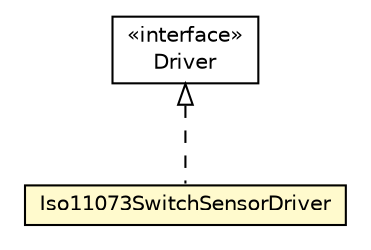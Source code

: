 #!/usr/local/bin/dot
#
# Class diagram 
# Generated by UMLGraph version R5_6-24-gf6e263 (http://www.umlgraph.org/)
#

digraph G {
	edge [fontname="Helvetica",fontsize=10,labelfontname="Helvetica",labelfontsize=10];
	node [fontname="Helvetica",fontsize=10,shape=plaintext];
	nodesep=0.25;
	ranksep=0.5;
	// org.universAAL.lddi.exporter.activityhub.driver.Iso11073SwitchSensorDriver
	c200327 [label=<<table title="org.universAAL.lddi.exporter.activityhub.driver.Iso11073SwitchSensorDriver" border="0" cellborder="1" cellspacing="0" cellpadding="2" port="p" bgcolor="lemonChiffon" href="./Iso11073SwitchSensorDriver.html">
		<tr><td><table border="0" cellspacing="0" cellpadding="1">
<tr><td align="center" balign="center"> Iso11073SwitchSensorDriver </td></tr>
		</table></td></tr>
		</table>>, URL="./Iso11073SwitchSensorDriver.html", fontname="Helvetica", fontcolor="black", fontsize=10.0];
	//org.universAAL.lddi.exporter.activityhub.driver.Iso11073SwitchSensorDriver implements org.osgi.service.device.Driver
	c200505:p -> c200327:p [dir=back,arrowtail=empty,style=dashed];
	// org.osgi.service.device.Driver
	c200505 [label=<<table title="org.osgi.service.device.Driver" border="0" cellborder="1" cellspacing="0" cellpadding="2" port="p" href="http://java.sun.com/j2se/1.4.2/docs/api/org/osgi/service/device/Driver.html">
		<tr><td><table border="0" cellspacing="0" cellpadding="1">
<tr><td align="center" balign="center"> &#171;interface&#187; </td></tr>
<tr><td align="center" balign="center"> Driver </td></tr>
		</table></td></tr>
		</table>>, URL="http://java.sun.com/j2se/1.4.2/docs/api/org/osgi/service/device/Driver.html", fontname="Helvetica", fontcolor="black", fontsize=10.0];
}

